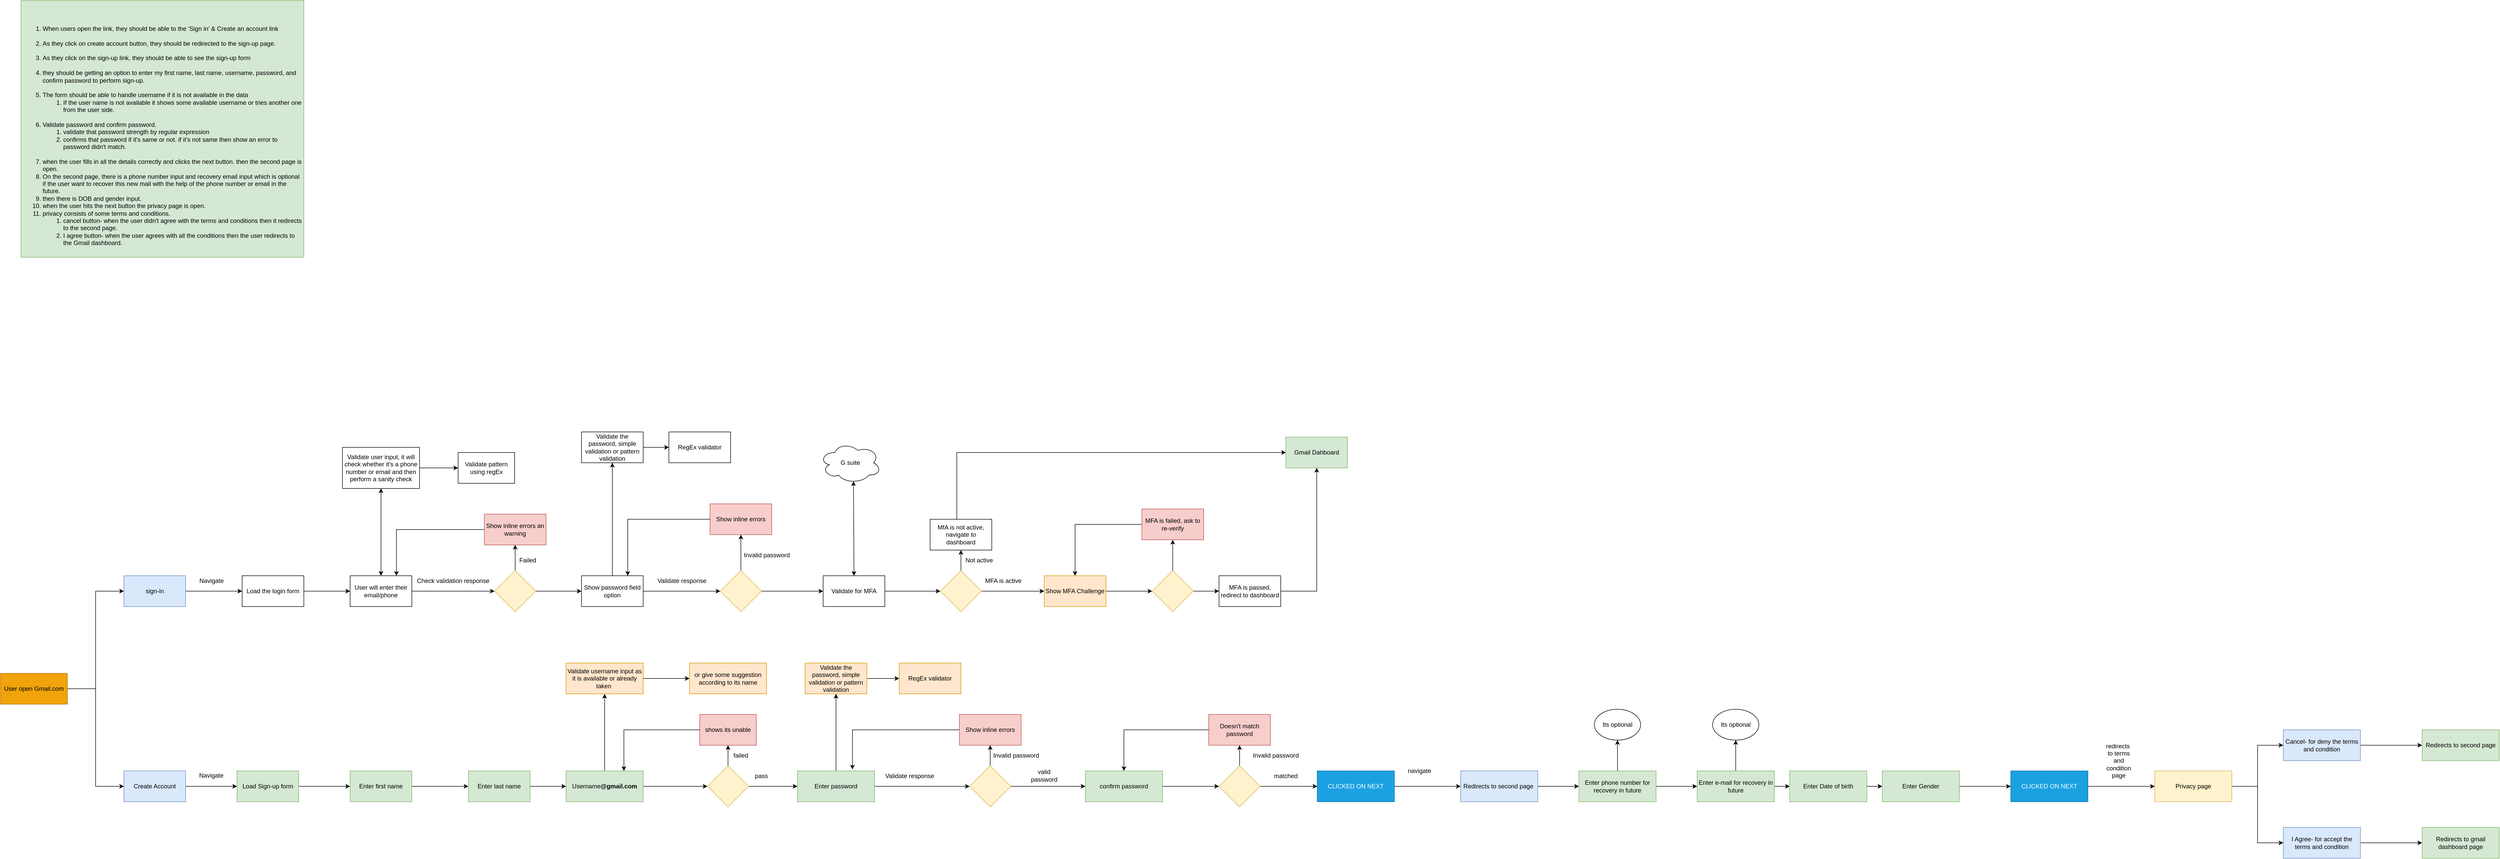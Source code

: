 <mxfile version="14.9.3" type="device"><diagram id="uroKlzDdF-pOyVkzrusc" name="Page-1"><mxGraphModel dx="1422" dy="1931" grid="1" gridSize="10" guides="1" tooltips="1" connect="1" arrows="1" fold="1" page="1" pageScale="1" pageWidth="827" pageHeight="1169" math="0" shadow="0"><root><mxCell id="0"/><mxCell id="1" parent="0"/><mxCell id="vGrAJzmbUPPhZ-lf5Jrq-1" value="&lt;ol class=&quot;ol1&quot;&gt;&lt;br&gt;&lt;br&gt;&lt;li class=&quot;li3&quot;&gt;When users open the link, they should be able to the ‘Sign in’ &amp;amp; Create an account link&lt;/li&gt;&lt;br&gt;&lt;li class=&quot;li3&quot;&gt;As they click on create account button, they should be redirected to the sign-up page.&lt;/li&gt;&lt;br&gt;&lt;li class=&quot;li3&quot;&gt;As they click on the sign-up link, they should be able to see the sign-up form&lt;/li&gt;&lt;br&gt;&lt;li class=&quot;li3&quot;&gt;they should be getting an option to enter my first name, last name, username, password, and confirm password to perform sign-up.&lt;/li&gt;&lt;br&gt;&lt;li class=&quot;li3&quot;&gt;The form should be able to handle username if it is not available in the data&lt;/li&gt;&lt;ol class=&quot;ol1&quot;&gt;&lt;li class=&quot;li3&quot;&gt;If the user name is not available it shows some available username or tries another one from the user side.&amp;nbsp;&amp;nbsp;&lt;/li&gt;&lt;/ol&gt;&lt;br&gt;&lt;li class=&quot;li3&quot;&gt;Validate password and confirm password.&lt;/li&gt;&lt;ol class=&quot;ol1&quot;&gt;&lt;li class=&quot;li3&quot;&gt;validate that password strength by regular expression&lt;/li&gt;&lt;li class=&quot;li3&quot;&gt;confirms that password if it's same or not. if it's not same then show an error to password didn't match.&amp;nbsp; &amp;nbsp; &amp;nbsp;&lt;/li&gt;&lt;/ol&gt;&lt;br&gt;&lt;li class=&quot;li3&quot;&gt;when the user fills in all the details correctly and clicks the next button. then the second page is open.&lt;/li&gt;&lt;li class=&quot;li3&quot;&gt;On the second page, there is a phone number input and recovery email input which is optional if the user want to recover this new mail with the help of the phone number or email in the future.&lt;/li&gt;&lt;li class=&quot;li3&quot;&gt;then there is DOB and gender input.&lt;/li&gt;&lt;li class=&quot;li3&quot;&gt;when the user hits the next button the privacy page is open.&lt;/li&gt;&lt;li class=&quot;li3&quot;&gt;privacy consists of some terms and conditions.&lt;/li&gt;&lt;ol class=&quot;ol1&quot;&gt;&lt;li class=&quot;li3&quot;&gt;cancel button- when the user didn't agree with the terms and conditions then it redirects to the second page.&lt;/li&gt;&lt;li class=&quot;li3&quot;&gt;I agree button- when the user agrees with all the conditions then the user redirects to the Gmail dashboard.&amp;nbsp;&lt;/li&gt;&lt;/ol&gt;&lt;/ol&gt;" style="text;whiteSpace=wrap;html=1;fillColor=#d5e8d4;strokeColor=#82b366;" parent="1" vertex="1"><mxGeometry x="240" y="-350" width="550" height="500" as="geometry"/></mxCell><mxCell id="vGrAJzmbUPPhZ-lf5Jrq-2" style="edgeStyle=orthogonalEdgeStyle;rounded=0;orthogonalLoop=1;jettySize=auto;html=1;entryX=0;entryY=0.5;entryDx=0;entryDy=0;" parent="1" source="vGrAJzmbUPPhZ-lf5Jrq-4" target="vGrAJzmbUPPhZ-lf5Jrq-6" edge="1"><mxGeometry relative="1" as="geometry"/></mxCell><mxCell id="vGrAJzmbUPPhZ-lf5Jrq-3" style="edgeStyle=orthogonalEdgeStyle;rounded=0;orthogonalLoop=1;jettySize=auto;html=1;entryX=0;entryY=0.5;entryDx=0;entryDy=0;" parent="1" source="vGrAJzmbUPPhZ-lf5Jrq-4" target="vGrAJzmbUPPhZ-lf5Jrq-7" edge="1"><mxGeometry relative="1" as="geometry"/></mxCell><mxCell id="vGrAJzmbUPPhZ-lf5Jrq-4" value="User open Gmail.com" style="rounded=0;whiteSpace=wrap;html=1;fillColor=#f0a30a;strokeColor=#BD7000;fontColor=#000000;" parent="1" vertex="1"><mxGeometry x="200" y="960" width="130" height="60" as="geometry"/></mxCell><mxCell id="vGrAJzmbUPPhZ-lf5Jrq-5" style="edgeStyle=orthogonalEdgeStyle;rounded=0;orthogonalLoop=1;jettySize=auto;html=1;entryX=0;entryY=0.5;entryDx=0;entryDy=0;" parent="1" source="vGrAJzmbUPPhZ-lf5Jrq-6" target="vGrAJzmbUPPhZ-lf5Jrq-9" edge="1"><mxGeometry relative="1" as="geometry"/></mxCell><mxCell id="vGrAJzmbUPPhZ-lf5Jrq-6" value="sign-in" style="rounded=0;whiteSpace=wrap;html=1;fillColor=#dae8fc;strokeColor=#6c8ebf;" parent="1" vertex="1"><mxGeometry x="440" y="770" width="120" height="60" as="geometry"/></mxCell><mxCell id="vGrAJzmbUPPhZ-lf5Jrq-59" style="edgeStyle=orthogonalEdgeStyle;rounded=0;orthogonalLoop=1;jettySize=auto;html=1;" parent="1" source="vGrAJzmbUPPhZ-lf5Jrq-7" target="vGrAJzmbUPPhZ-lf5Jrq-58" edge="1"><mxGeometry relative="1" as="geometry"/></mxCell><mxCell id="vGrAJzmbUPPhZ-lf5Jrq-7" value="Create Account" style="rounded=0;whiteSpace=wrap;html=1;fillColor=#dae8fc;strokeColor=#6c8ebf;" parent="1" vertex="1"><mxGeometry x="440" y="1150" width="120" height="60" as="geometry"/></mxCell><mxCell id="vGrAJzmbUPPhZ-lf5Jrq-8" style="edgeStyle=orthogonalEdgeStyle;rounded=0;orthogonalLoop=1;jettySize=auto;html=1;entryX=0;entryY=0.5;entryDx=0;entryDy=0;" parent="1" source="vGrAJzmbUPPhZ-lf5Jrq-9" target="vGrAJzmbUPPhZ-lf5Jrq-12" edge="1"><mxGeometry relative="1" as="geometry"/></mxCell><mxCell id="vGrAJzmbUPPhZ-lf5Jrq-9" value="Load the login form" style="rounded=0;whiteSpace=wrap;html=1;" parent="1" vertex="1"><mxGeometry x="670" y="770" width="120" height="60" as="geometry"/></mxCell><mxCell id="vGrAJzmbUPPhZ-lf5Jrq-10" value="Navigate" style="text;html=1;align=center;verticalAlign=middle;resizable=0;points=[];autosize=1;" parent="1" vertex="1"><mxGeometry x="580" y="770" width="60" height="20" as="geometry"/></mxCell><mxCell id="vGrAJzmbUPPhZ-lf5Jrq-11" style="edgeStyle=orthogonalEdgeStyle;rounded=0;orthogonalLoop=1;jettySize=auto;html=1;entryX=0;entryY=0.5;entryDx=0;entryDy=0;" parent="1" source="vGrAJzmbUPPhZ-lf5Jrq-12" target="vGrAJzmbUPPhZ-lf5Jrq-19" edge="1"><mxGeometry relative="1" as="geometry"/></mxCell><mxCell id="vGrAJzmbUPPhZ-lf5Jrq-12" value="User will enter their email/phone" style="rounded=0;whiteSpace=wrap;html=1;" parent="1" vertex="1"><mxGeometry x="880" y="770" width="120" height="60" as="geometry"/></mxCell><mxCell id="vGrAJzmbUPPhZ-lf5Jrq-13" style="edgeStyle=orthogonalEdgeStyle;rounded=0;orthogonalLoop=1;jettySize=auto;html=1;entryX=0;entryY=0.5;entryDx=0;entryDy=0;" parent="1" source="vGrAJzmbUPPhZ-lf5Jrq-14" target="vGrAJzmbUPPhZ-lf5Jrq-16" edge="1"><mxGeometry relative="1" as="geometry"/></mxCell><mxCell id="vGrAJzmbUPPhZ-lf5Jrq-14" value="Validate user input, it will check whether it's a phone number or email and then perform a sanity check" style="rounded=0;whiteSpace=wrap;html=1;" parent="1" vertex="1"><mxGeometry x="865" y="520" width="150" height="80" as="geometry"/></mxCell><mxCell id="vGrAJzmbUPPhZ-lf5Jrq-15" value="" style="endArrow=classic;startArrow=classic;html=1;exitX=0.5;exitY=0;exitDx=0;exitDy=0;entryX=0.5;entryY=1;entryDx=0;entryDy=0;" parent="1" source="vGrAJzmbUPPhZ-lf5Jrq-12" target="vGrAJzmbUPPhZ-lf5Jrq-14" edge="1"><mxGeometry width="50" height="50" relative="1" as="geometry"><mxPoint x="810" y="760" as="sourcePoint"/><mxPoint x="860" y="710" as="targetPoint"/></mxGeometry></mxCell><mxCell id="vGrAJzmbUPPhZ-lf5Jrq-16" value="Validate pattern using regEx" style="rounded=0;whiteSpace=wrap;html=1;" parent="1" vertex="1"><mxGeometry x="1090" y="530" width="110" height="60" as="geometry"/></mxCell><mxCell id="vGrAJzmbUPPhZ-lf5Jrq-17" style="edgeStyle=orthogonalEdgeStyle;rounded=0;orthogonalLoop=1;jettySize=auto;html=1;entryX=0.5;entryY=1;entryDx=0;entryDy=0;" parent="1" source="vGrAJzmbUPPhZ-lf5Jrq-19" target="vGrAJzmbUPPhZ-lf5Jrq-22" edge="1"><mxGeometry relative="1" as="geometry"/></mxCell><mxCell id="vGrAJzmbUPPhZ-lf5Jrq-18" style="edgeStyle=orthogonalEdgeStyle;rounded=0;orthogonalLoop=1;jettySize=auto;html=1;entryX=0;entryY=0.5;entryDx=0;entryDy=0;" parent="1" source="vGrAJzmbUPPhZ-lf5Jrq-19" target="vGrAJzmbUPPhZ-lf5Jrq-25" edge="1"><mxGeometry relative="1" as="geometry"/></mxCell><mxCell id="vGrAJzmbUPPhZ-lf5Jrq-19" value="" style="rhombus;whiteSpace=wrap;html=1;fillColor=#fff2cc;strokeColor=#d6b656;" parent="1" vertex="1"><mxGeometry x="1161" y="760" width="80" height="80" as="geometry"/></mxCell><mxCell id="vGrAJzmbUPPhZ-lf5Jrq-20" value="Check validation response" style="text;html=1;align=center;verticalAlign=middle;resizable=0;points=[];autosize=1;" parent="1" vertex="1"><mxGeometry x="1000" y="770" width="160" height="20" as="geometry"/></mxCell><mxCell id="vGrAJzmbUPPhZ-lf5Jrq-21" style="edgeStyle=orthogonalEdgeStyle;rounded=0;orthogonalLoop=1;jettySize=auto;html=1;entryX=0.75;entryY=0;entryDx=0;entryDy=0;" parent="1" source="vGrAJzmbUPPhZ-lf5Jrq-22" target="vGrAJzmbUPPhZ-lf5Jrq-12" edge="1"><mxGeometry relative="1" as="geometry"/></mxCell><mxCell id="vGrAJzmbUPPhZ-lf5Jrq-22" value="Show inline errors an warning" style="rounded=0;whiteSpace=wrap;html=1;fillColor=#f8cecc;strokeColor=#b85450;" parent="1" vertex="1"><mxGeometry x="1141" y="650" width="120" height="60" as="geometry"/></mxCell><mxCell id="vGrAJzmbUPPhZ-lf5Jrq-23" style="edgeStyle=orthogonalEdgeStyle;rounded=0;orthogonalLoop=1;jettySize=auto;html=1;entryX=0.5;entryY=1;entryDx=0;entryDy=0;" parent="1" source="vGrAJzmbUPPhZ-lf5Jrq-25" target="vGrAJzmbUPPhZ-lf5Jrq-28" edge="1"><mxGeometry relative="1" as="geometry"/></mxCell><mxCell id="vGrAJzmbUPPhZ-lf5Jrq-24" style="edgeStyle=orthogonalEdgeStyle;rounded=0;orthogonalLoop=1;jettySize=auto;html=1;entryX=0;entryY=0.5;entryDx=0;entryDy=0;" parent="1" source="vGrAJzmbUPPhZ-lf5Jrq-25" target="vGrAJzmbUPPhZ-lf5Jrq-32" edge="1"><mxGeometry relative="1" as="geometry"/></mxCell><mxCell id="vGrAJzmbUPPhZ-lf5Jrq-25" value="Show password field option" style="rounded=0;whiteSpace=wrap;html=1;" parent="1" vertex="1"><mxGeometry x="1330" y="770" width="120" height="60" as="geometry"/></mxCell><mxCell id="vGrAJzmbUPPhZ-lf5Jrq-26" value="Failed" style="text;html=1;align=center;verticalAlign=middle;resizable=0;points=[];autosize=1;" parent="1" vertex="1"><mxGeometry x="1200" y="730" width="50" height="20" as="geometry"/></mxCell><mxCell id="vGrAJzmbUPPhZ-lf5Jrq-27" style="edgeStyle=orthogonalEdgeStyle;rounded=0;orthogonalLoop=1;jettySize=auto;html=1;entryX=0;entryY=0.5;entryDx=0;entryDy=0;" parent="1" source="vGrAJzmbUPPhZ-lf5Jrq-28" target="vGrAJzmbUPPhZ-lf5Jrq-29" edge="1"><mxGeometry relative="1" as="geometry"/></mxCell><mxCell id="vGrAJzmbUPPhZ-lf5Jrq-28" value="Validate the password, simple validation or pattern validation" style="rounded=0;whiteSpace=wrap;html=1;" parent="1" vertex="1"><mxGeometry x="1330" y="490" width="120" height="60" as="geometry"/></mxCell><mxCell id="vGrAJzmbUPPhZ-lf5Jrq-29" value="RegEx validator" style="rounded=0;whiteSpace=wrap;html=1;" parent="1" vertex="1"><mxGeometry x="1500" y="490" width="120" height="60" as="geometry"/></mxCell><mxCell id="vGrAJzmbUPPhZ-lf5Jrq-30" style="edgeStyle=orthogonalEdgeStyle;rounded=0;orthogonalLoop=1;jettySize=auto;html=1;" parent="1" source="vGrAJzmbUPPhZ-lf5Jrq-32" target="vGrAJzmbUPPhZ-lf5Jrq-35" edge="1"><mxGeometry relative="1" as="geometry"/></mxCell><mxCell id="vGrAJzmbUPPhZ-lf5Jrq-31" style="edgeStyle=orthogonalEdgeStyle;rounded=0;orthogonalLoop=1;jettySize=auto;html=1;entryX=0;entryY=0.5;entryDx=0;entryDy=0;" parent="1" source="vGrAJzmbUPPhZ-lf5Jrq-32" target="vGrAJzmbUPPhZ-lf5Jrq-38" edge="1"><mxGeometry relative="1" as="geometry"/></mxCell><mxCell id="vGrAJzmbUPPhZ-lf5Jrq-32" value="" style="rhombus;whiteSpace=wrap;html=1;fillColor=#fff2cc;strokeColor=#d6b656;" parent="1" vertex="1"><mxGeometry x="1600" y="760" width="80" height="80" as="geometry"/></mxCell><mxCell id="vGrAJzmbUPPhZ-lf5Jrq-33" value="Validate response" style="text;html=1;align=center;verticalAlign=middle;resizable=0;points=[];autosize=1;" parent="1" vertex="1"><mxGeometry x="1470" y="770" width="110" height="20" as="geometry"/></mxCell><mxCell id="vGrAJzmbUPPhZ-lf5Jrq-34" style="edgeStyle=orthogonalEdgeStyle;rounded=0;orthogonalLoop=1;jettySize=auto;html=1;entryX=0.75;entryY=0;entryDx=0;entryDy=0;" parent="1" source="vGrAJzmbUPPhZ-lf5Jrq-35" target="vGrAJzmbUPPhZ-lf5Jrq-25" edge="1"><mxGeometry relative="1" as="geometry"/></mxCell><mxCell id="vGrAJzmbUPPhZ-lf5Jrq-35" value="Show inline errors" style="rounded=0;whiteSpace=wrap;html=1;fillColor=#f8cecc;strokeColor=#b85450;" parent="1" vertex="1"><mxGeometry x="1580" y="630" width="120" height="60" as="geometry"/></mxCell><mxCell id="vGrAJzmbUPPhZ-lf5Jrq-36" value="Invalid password" style="text;html=1;align=center;verticalAlign=middle;resizable=0;points=[];autosize=1;" parent="1" vertex="1"><mxGeometry x="1640" y="720" width="100" height="20" as="geometry"/></mxCell><mxCell id="vGrAJzmbUPPhZ-lf5Jrq-37" style="edgeStyle=orthogonalEdgeStyle;rounded=0;orthogonalLoop=1;jettySize=auto;html=1;entryX=0;entryY=0.5;entryDx=0;entryDy=0;" parent="1" source="vGrAJzmbUPPhZ-lf5Jrq-38" target="vGrAJzmbUPPhZ-lf5Jrq-43" edge="1"><mxGeometry relative="1" as="geometry"/></mxCell><mxCell id="vGrAJzmbUPPhZ-lf5Jrq-38" value="Validate for MFA" style="rounded=0;whiteSpace=wrap;html=1;" parent="1" vertex="1"><mxGeometry x="1800" y="770" width="120" height="60" as="geometry"/></mxCell><mxCell id="vGrAJzmbUPPhZ-lf5Jrq-39" value="G suite" style="ellipse;shape=cloud;whiteSpace=wrap;html=1;" parent="1" vertex="1"><mxGeometry x="1793" y="510" width="120" height="80" as="geometry"/></mxCell><mxCell id="vGrAJzmbUPPhZ-lf5Jrq-40" value="" style="endArrow=classic;startArrow=classic;html=1;entryX=0.55;entryY=0.95;entryDx=0;entryDy=0;entryPerimeter=0;exitX=0.5;exitY=0;exitDx=0;exitDy=0;" parent="1" source="vGrAJzmbUPPhZ-lf5Jrq-38" target="vGrAJzmbUPPhZ-lf5Jrq-39" edge="1"><mxGeometry width="50" height="50" relative="1" as="geometry"><mxPoint x="1780" y="720" as="sourcePoint"/><mxPoint x="1830" y="670" as="targetPoint"/></mxGeometry></mxCell><mxCell id="vGrAJzmbUPPhZ-lf5Jrq-41" style="edgeStyle=orthogonalEdgeStyle;rounded=0;orthogonalLoop=1;jettySize=auto;html=1;entryX=0.5;entryY=1;entryDx=0;entryDy=0;" parent="1" source="vGrAJzmbUPPhZ-lf5Jrq-43" target="vGrAJzmbUPPhZ-lf5Jrq-45" edge="1"><mxGeometry relative="1" as="geometry"/></mxCell><mxCell id="vGrAJzmbUPPhZ-lf5Jrq-42" style="edgeStyle=orthogonalEdgeStyle;rounded=0;orthogonalLoop=1;jettySize=auto;html=1;entryX=0;entryY=0.5;entryDx=0;entryDy=0;" parent="1" source="vGrAJzmbUPPhZ-lf5Jrq-43" target="vGrAJzmbUPPhZ-lf5Jrq-49" edge="1"><mxGeometry relative="1" as="geometry"/></mxCell><mxCell id="vGrAJzmbUPPhZ-lf5Jrq-43" value="" style="rhombus;whiteSpace=wrap;html=1;fillColor=#fff2cc;strokeColor=#d6b656;" parent="1" vertex="1"><mxGeometry x="2028" y="760" width="80" height="80" as="geometry"/></mxCell><mxCell id="vGrAJzmbUPPhZ-lf5Jrq-44" style="edgeStyle=orthogonalEdgeStyle;rounded=0;orthogonalLoop=1;jettySize=auto;html=1;entryX=0;entryY=0.5;entryDx=0;entryDy=0;" parent="1" source="vGrAJzmbUPPhZ-lf5Jrq-45" target="vGrAJzmbUPPhZ-lf5Jrq-47" edge="1"><mxGeometry relative="1" as="geometry"><Array as="points"><mxPoint x="2060" y="530"/></Array></mxGeometry></mxCell><mxCell id="vGrAJzmbUPPhZ-lf5Jrq-45" value="MfA is not active, navigate to dashboard" style="rounded=0;whiteSpace=wrap;html=1;" parent="1" vertex="1"><mxGeometry x="2008" y="660" width="120" height="60" as="geometry"/></mxCell><mxCell id="vGrAJzmbUPPhZ-lf5Jrq-46" value="Not active" style="text;html=1;align=center;verticalAlign=middle;resizable=0;points=[];autosize=1;" parent="1" vertex="1"><mxGeometry x="2068" y="730" width="70" height="20" as="geometry"/></mxCell><mxCell id="vGrAJzmbUPPhZ-lf5Jrq-47" value="Gmail Dahboard" style="rounded=0;whiteSpace=wrap;html=1;fillColor=#d5e8d4;strokeColor=#82b366;" parent="1" vertex="1"><mxGeometry x="2700" y="500" width="120" height="60" as="geometry"/></mxCell><mxCell id="vGrAJzmbUPPhZ-lf5Jrq-48" style="edgeStyle=orthogonalEdgeStyle;rounded=0;orthogonalLoop=1;jettySize=auto;html=1;entryX=0;entryY=0.5;entryDx=0;entryDy=0;" parent="1" source="vGrAJzmbUPPhZ-lf5Jrq-49" target="vGrAJzmbUPPhZ-lf5Jrq-53" edge="1"><mxGeometry relative="1" as="geometry"/></mxCell><mxCell id="vGrAJzmbUPPhZ-lf5Jrq-49" value="Show MFA Challenge" style="rounded=0;whiteSpace=wrap;html=1;fillColor=#ffe6cc;strokeColor=#d79b00;" parent="1" vertex="1"><mxGeometry x="2230" y="770" width="120" height="60" as="geometry"/></mxCell><mxCell id="vGrAJzmbUPPhZ-lf5Jrq-50" value="MFA is active" style="text;html=1;align=center;verticalAlign=middle;resizable=0;points=[];autosize=1;" parent="1" vertex="1"><mxGeometry x="2105" y="770" width="90" height="20" as="geometry"/></mxCell><mxCell id="vGrAJzmbUPPhZ-lf5Jrq-51" style="edgeStyle=orthogonalEdgeStyle;rounded=0;orthogonalLoop=1;jettySize=auto;html=1;entryX=0;entryY=0.5;entryDx=0;entryDy=0;" parent="1" source="vGrAJzmbUPPhZ-lf5Jrq-53" target="vGrAJzmbUPPhZ-lf5Jrq-57" edge="1"><mxGeometry relative="1" as="geometry"/></mxCell><mxCell id="vGrAJzmbUPPhZ-lf5Jrq-52" style="edgeStyle=orthogonalEdgeStyle;rounded=0;orthogonalLoop=1;jettySize=auto;html=1;entryX=0.5;entryY=1;entryDx=0;entryDy=0;" parent="1" source="vGrAJzmbUPPhZ-lf5Jrq-53" target="vGrAJzmbUPPhZ-lf5Jrq-55" edge="1"><mxGeometry relative="1" as="geometry"/></mxCell><mxCell id="vGrAJzmbUPPhZ-lf5Jrq-53" value="" style="rhombus;whiteSpace=wrap;html=1;fillColor=#fff2cc;strokeColor=#d6b656;" parent="1" vertex="1"><mxGeometry x="2440" y="760" width="80" height="80" as="geometry"/></mxCell><mxCell id="vGrAJzmbUPPhZ-lf5Jrq-54" style="edgeStyle=orthogonalEdgeStyle;rounded=0;orthogonalLoop=1;jettySize=auto;html=1;" parent="1" source="vGrAJzmbUPPhZ-lf5Jrq-55" target="vGrAJzmbUPPhZ-lf5Jrq-49" edge="1"><mxGeometry relative="1" as="geometry"/></mxCell><mxCell id="vGrAJzmbUPPhZ-lf5Jrq-55" value="MFA is failed, ask to re-verify" style="rounded=0;whiteSpace=wrap;html=1;fillColor=#f8cecc;strokeColor=#b85450;" parent="1" vertex="1"><mxGeometry x="2420" y="640" width="120" height="60" as="geometry"/></mxCell><mxCell id="vGrAJzmbUPPhZ-lf5Jrq-56" style="edgeStyle=orthogonalEdgeStyle;rounded=0;orthogonalLoop=1;jettySize=auto;html=1;entryX=0.5;entryY=1;entryDx=0;entryDy=0;" parent="1" source="vGrAJzmbUPPhZ-lf5Jrq-57" target="vGrAJzmbUPPhZ-lf5Jrq-47" edge="1"><mxGeometry relative="1" as="geometry"/></mxCell><mxCell id="vGrAJzmbUPPhZ-lf5Jrq-57" value="MFA is passed, redirect to dashboard" style="rounded=0;whiteSpace=wrap;html=1;" parent="1" vertex="1"><mxGeometry x="2570" y="770" width="120" height="60" as="geometry"/></mxCell><mxCell id="Q8BUrjLYehPyfdnl-IyK-4" style="edgeStyle=orthogonalEdgeStyle;rounded=0;orthogonalLoop=1;jettySize=auto;html=1;" edge="1" parent="1" source="vGrAJzmbUPPhZ-lf5Jrq-58" target="Q8BUrjLYehPyfdnl-IyK-3"><mxGeometry relative="1" as="geometry"/></mxCell><mxCell id="vGrAJzmbUPPhZ-lf5Jrq-58" value="Load Sign-up form" style="rounded=0;whiteSpace=wrap;html=1;fillColor=#d5e8d4;strokeColor=#82b366;" parent="1" vertex="1"><mxGeometry x="660" y="1150" width="120" height="60" as="geometry"/></mxCell><mxCell id="Q8BUrjLYehPyfdnl-IyK-2" value="Navigate" style="text;html=1;strokeColor=none;fillColor=none;align=center;verticalAlign=middle;whiteSpace=wrap;rounded=0;" vertex="1" parent="1"><mxGeometry x="590" y="1149" width="40" height="20" as="geometry"/></mxCell><mxCell id="Q8BUrjLYehPyfdnl-IyK-9" style="edgeStyle=orthogonalEdgeStyle;rounded=0;orthogonalLoop=1;jettySize=auto;html=1;" edge="1" parent="1" source="Q8BUrjLYehPyfdnl-IyK-3" target="Q8BUrjLYehPyfdnl-IyK-5"><mxGeometry relative="1" as="geometry"/></mxCell><mxCell id="Q8BUrjLYehPyfdnl-IyK-3" value="Enter first name" style="rounded=0;whiteSpace=wrap;html=1;fillColor=#d5e8d4;strokeColor=#82b366;" vertex="1" parent="1"><mxGeometry x="880" y="1150" width="120" height="60" as="geometry"/></mxCell><mxCell id="Q8BUrjLYehPyfdnl-IyK-24" style="edgeStyle=orthogonalEdgeStyle;rounded=0;orthogonalLoop=1;jettySize=auto;html=1;" edge="1" parent="1" source="Q8BUrjLYehPyfdnl-IyK-5" target="Q8BUrjLYehPyfdnl-IyK-10"><mxGeometry relative="1" as="geometry"/></mxCell><mxCell id="Q8BUrjLYehPyfdnl-IyK-5" value="Enter last name" style="rounded=0;whiteSpace=wrap;html=1;fillColor=#d5e8d4;strokeColor=#82b366;" vertex="1" parent="1"><mxGeometry x="1110" y="1150" width="120" height="60" as="geometry"/></mxCell><mxCell id="Q8BUrjLYehPyfdnl-IyK-12" style="edgeStyle=orthogonalEdgeStyle;rounded=0;orthogonalLoop=1;jettySize=auto;html=1;entryX=0.5;entryY=1;entryDx=0;entryDy=0;" edge="1" parent="1" source="Q8BUrjLYehPyfdnl-IyK-10" target="Q8BUrjLYehPyfdnl-IyK-11"><mxGeometry relative="1" as="geometry"/></mxCell><mxCell id="Q8BUrjLYehPyfdnl-IyK-16" style="edgeStyle=orthogonalEdgeStyle;rounded=0;orthogonalLoop=1;jettySize=auto;html=1;entryX=0;entryY=0.5;entryDx=0;entryDy=0;" edge="1" parent="1" source="Q8BUrjLYehPyfdnl-IyK-10" target="Q8BUrjLYehPyfdnl-IyK-15"><mxGeometry relative="1" as="geometry"/></mxCell><mxCell id="Q8BUrjLYehPyfdnl-IyK-10" value="Username&lt;b&gt;@gmail.com&lt;/b&gt;" style="rounded=0;whiteSpace=wrap;html=1;fillColor=#d5e8d4;strokeColor=#82b366;" vertex="1" parent="1"><mxGeometry x="1300" y="1150" width="150" height="60" as="geometry"/></mxCell><mxCell id="Q8BUrjLYehPyfdnl-IyK-14" style="edgeStyle=orthogonalEdgeStyle;rounded=0;orthogonalLoop=1;jettySize=auto;html=1;entryX=0;entryY=0.5;entryDx=0;entryDy=0;" edge="1" parent="1" source="Q8BUrjLYehPyfdnl-IyK-11" target="Q8BUrjLYehPyfdnl-IyK-13"><mxGeometry relative="1" as="geometry"/></mxCell><mxCell id="Q8BUrjLYehPyfdnl-IyK-11" value="Validate username input as it is available or already taken&amp;nbsp;" style="rounded=0;whiteSpace=wrap;html=1;fillColor=#ffe6cc;strokeColor=#d79b00;" vertex="1" parent="1"><mxGeometry x="1300" y="940" width="150" height="60" as="geometry"/></mxCell><mxCell id="Q8BUrjLYehPyfdnl-IyK-13" value="or give some suggestion according to its name" style="rounded=0;whiteSpace=wrap;html=1;fillColor=#ffe6cc;strokeColor=#d79b00;" vertex="1" parent="1"><mxGeometry x="1540" y="940" width="150" height="60" as="geometry"/></mxCell><mxCell id="Q8BUrjLYehPyfdnl-IyK-18" value="" style="edgeStyle=orthogonalEdgeStyle;rounded=0;orthogonalLoop=1;jettySize=auto;html=1;" edge="1" parent="1" source="Q8BUrjLYehPyfdnl-IyK-15" target="Q8BUrjLYehPyfdnl-IyK-17"><mxGeometry relative="1" as="geometry"/></mxCell><mxCell id="Q8BUrjLYehPyfdnl-IyK-25" style="edgeStyle=orthogonalEdgeStyle;rounded=0;orthogonalLoop=1;jettySize=auto;html=1;" edge="1" parent="1"><mxGeometry relative="1" as="geometry"><mxPoint x="1690" y="1180" as="targetPoint"/><mxPoint x="1690" y="1180" as="sourcePoint"/></mxGeometry></mxCell><mxCell id="Q8BUrjLYehPyfdnl-IyK-26" style="edgeStyle=orthogonalEdgeStyle;rounded=0;orthogonalLoop=1;jettySize=auto;html=1;" edge="1" parent="1" source="Q8BUrjLYehPyfdnl-IyK-15" target="Q8BUrjLYehPyfdnl-IyK-21"><mxGeometry relative="1" as="geometry"/></mxCell><mxCell id="Q8BUrjLYehPyfdnl-IyK-15" value="" style="rhombus;whiteSpace=wrap;html=1;fillColor=#fff2cc;strokeColor=#d6b656;" vertex="1" parent="1"><mxGeometry x="1575" y="1140" width="80" height="80" as="geometry"/></mxCell><mxCell id="Q8BUrjLYehPyfdnl-IyK-19" style="edgeStyle=orthogonalEdgeStyle;rounded=0;orthogonalLoop=1;jettySize=auto;html=1;entryX=0.75;entryY=0;entryDx=0;entryDy=0;" edge="1" parent="1" source="Q8BUrjLYehPyfdnl-IyK-17" target="Q8BUrjLYehPyfdnl-IyK-10"><mxGeometry relative="1" as="geometry"/></mxCell><mxCell id="Q8BUrjLYehPyfdnl-IyK-17" value="shows its unable" style="rounded=0;whiteSpace=wrap;html=1;fillColor=#f8cecc;strokeColor=#b85450;" vertex="1" parent="1"><mxGeometry x="1560" y="1040" width="110" height="60" as="geometry"/></mxCell><mxCell id="Q8BUrjLYehPyfdnl-IyK-20" value="failed" style="text;html=1;strokeColor=none;fillColor=none;align=center;verticalAlign=middle;whiteSpace=wrap;rounded=0;" vertex="1" parent="1"><mxGeometry x="1620" y="1110" width="40" height="20" as="geometry"/></mxCell><mxCell id="Q8BUrjLYehPyfdnl-IyK-31" style="edgeStyle=orthogonalEdgeStyle;rounded=0;orthogonalLoop=1;jettySize=auto;html=1;entryX=0.5;entryY=1;entryDx=0;entryDy=0;" edge="1" parent="1" source="Q8BUrjLYehPyfdnl-IyK-21" target="Q8BUrjLYehPyfdnl-IyK-29"><mxGeometry relative="1" as="geometry"/></mxCell><mxCell id="Q8BUrjLYehPyfdnl-IyK-62" style="edgeStyle=orthogonalEdgeStyle;rounded=0;orthogonalLoop=1;jettySize=auto;html=1;entryX=0;entryY=0.5;entryDx=0;entryDy=0;" edge="1" parent="1" source="Q8BUrjLYehPyfdnl-IyK-21" target="Q8BUrjLYehPyfdnl-IyK-57"><mxGeometry relative="1" as="geometry"/></mxCell><mxCell id="Q8BUrjLYehPyfdnl-IyK-21" value="Enter password" style="rounded=0;whiteSpace=wrap;html=1;fillColor=#d5e8d4;strokeColor=#82b366;" vertex="1" parent="1"><mxGeometry x="1750" y="1150" width="150" height="60" as="geometry"/></mxCell><mxCell id="Q8BUrjLYehPyfdnl-IyK-27" value="pass" style="text;html=1;strokeColor=none;fillColor=none;align=center;verticalAlign=middle;whiteSpace=wrap;rounded=0;" vertex="1" parent="1"><mxGeometry x="1660" y="1150" width="40" height="20" as="geometry"/></mxCell><mxCell id="Q8BUrjLYehPyfdnl-IyK-32" style="edgeStyle=orthogonalEdgeStyle;rounded=0;orthogonalLoop=1;jettySize=auto;html=1;entryX=0;entryY=0.5;entryDx=0;entryDy=0;" edge="1" parent="1" source="Q8BUrjLYehPyfdnl-IyK-29" target="Q8BUrjLYehPyfdnl-IyK-30"><mxGeometry relative="1" as="geometry"/></mxCell><mxCell id="Q8BUrjLYehPyfdnl-IyK-29" value="Validate the password, simple validation or pattern validation" style="rounded=0;whiteSpace=wrap;html=1;fillColor=#ffe6cc;strokeColor=#d79b00;" vertex="1" parent="1"><mxGeometry x="1765" y="940" width="120" height="60" as="geometry"/></mxCell><mxCell id="Q8BUrjLYehPyfdnl-IyK-30" value="RegEx validator" style="rounded=0;whiteSpace=wrap;html=1;fillColor=#ffe6cc;strokeColor=#d79b00;" vertex="1" parent="1"><mxGeometry x="1948" y="940" width="120" height="60" as="geometry"/></mxCell><mxCell id="Q8BUrjLYehPyfdnl-IyK-51" value="" style="edgeStyle=orthogonalEdgeStyle;rounded=0;orthogonalLoop=1;jettySize=auto;html=1;" edge="1" parent="1" source="Q8BUrjLYehPyfdnl-IyK-37" target="Q8BUrjLYehPyfdnl-IyK-40"><mxGeometry relative="1" as="geometry"/></mxCell><mxCell id="Q8BUrjLYehPyfdnl-IyK-54" style="edgeStyle=orthogonalEdgeStyle;rounded=0;orthogonalLoop=1;jettySize=auto;html=1;" edge="1" parent="1" source="Q8BUrjLYehPyfdnl-IyK-37" target="Q8BUrjLYehPyfdnl-IyK-53"><mxGeometry relative="1" as="geometry"/></mxCell><mxCell id="Q8BUrjLYehPyfdnl-IyK-37" value="" style="rhombus;whiteSpace=wrap;html=1;fillColor=#fff2cc;strokeColor=#d6b656;" vertex="1" parent="1"><mxGeometry x="2570" y="1140" width="80" height="80" as="geometry"/></mxCell><mxCell id="Q8BUrjLYehPyfdnl-IyK-38" value="Validate response" style="text;html=1;align=center;verticalAlign=middle;resizable=0;points=[];autosize=1;" vertex="1" parent="1"><mxGeometry x="1913" y="1150" width="110" height="20" as="geometry"/></mxCell><mxCell id="Q8BUrjLYehPyfdnl-IyK-52" style="edgeStyle=orthogonalEdgeStyle;rounded=0;orthogonalLoop=1;jettySize=auto;html=1;entryX=0.5;entryY=0;entryDx=0;entryDy=0;" edge="1" parent="1" source="Q8BUrjLYehPyfdnl-IyK-40" target="Q8BUrjLYehPyfdnl-IyK-45"><mxGeometry relative="1" as="geometry"/></mxCell><mxCell id="Q8BUrjLYehPyfdnl-IyK-40" value="Doesn't match password" style="rounded=0;whiteSpace=wrap;html=1;fillColor=#f8cecc;strokeColor=#b85450;" vertex="1" parent="1"><mxGeometry x="2550" y="1040" width="120" height="60" as="geometry"/></mxCell><mxCell id="Q8BUrjLYehPyfdnl-IyK-41" value="Invalid password" style="text;html=1;align=center;verticalAlign=middle;resizable=0;points=[];autosize=1;" vertex="1" parent="1"><mxGeometry x="2630" y="1110" width="100" height="20" as="geometry"/></mxCell><mxCell id="Q8BUrjLYehPyfdnl-IyK-50" style="edgeStyle=orthogonalEdgeStyle;rounded=0;orthogonalLoop=1;jettySize=auto;html=1;entryX=0;entryY=0.5;entryDx=0;entryDy=0;" edge="1" parent="1" source="Q8BUrjLYehPyfdnl-IyK-45" target="Q8BUrjLYehPyfdnl-IyK-37"><mxGeometry relative="1" as="geometry"/></mxCell><mxCell id="Q8BUrjLYehPyfdnl-IyK-45" value="confirm password" style="rounded=0;whiteSpace=wrap;html=1;fillColor=#d5e8d4;strokeColor=#82b366;" vertex="1" parent="1"><mxGeometry x="2310" y="1150" width="150" height="60" as="geometry"/></mxCell><mxCell id="Q8BUrjLYehPyfdnl-IyK-68" style="edgeStyle=orthogonalEdgeStyle;rounded=0;orthogonalLoop=1;jettySize=auto;html=1;entryX=0;entryY=0.5;entryDx=0;entryDy=0;" edge="1" parent="1" source="Q8BUrjLYehPyfdnl-IyK-53" target="Q8BUrjLYehPyfdnl-IyK-64"><mxGeometry relative="1" as="geometry"/></mxCell><mxCell id="Q8BUrjLYehPyfdnl-IyK-53" value="CLICKED ON NEXT" style="rounded=0;whiteSpace=wrap;html=1;fillColor=#1ba1e2;strokeColor=#006EAF;fontColor=#ffffff;" vertex="1" parent="1"><mxGeometry x="2761" y="1150" width="150" height="60" as="geometry"/></mxCell><mxCell id="Q8BUrjLYehPyfdnl-IyK-55" value="matched" style="text;html=1;strokeColor=none;fillColor=none;align=center;verticalAlign=middle;whiteSpace=wrap;rounded=0;" vertex="1" parent="1"><mxGeometry x="2680" y="1150" width="40" height="20" as="geometry"/></mxCell><mxCell id="Q8BUrjLYehPyfdnl-IyK-56" value="" style="edgeStyle=orthogonalEdgeStyle;rounded=0;orthogonalLoop=1;jettySize=auto;html=1;" edge="1" source="Q8BUrjLYehPyfdnl-IyK-57" target="Q8BUrjLYehPyfdnl-IyK-58" parent="1"><mxGeometry relative="1" as="geometry"/></mxCell><mxCell id="Q8BUrjLYehPyfdnl-IyK-63" style="edgeStyle=orthogonalEdgeStyle;rounded=0;orthogonalLoop=1;jettySize=auto;html=1;" edge="1" parent="1" source="Q8BUrjLYehPyfdnl-IyK-57" target="Q8BUrjLYehPyfdnl-IyK-45"><mxGeometry relative="1" as="geometry"/></mxCell><mxCell id="Q8BUrjLYehPyfdnl-IyK-57" value="" style="rhombus;whiteSpace=wrap;html=1;fillColor=#fff2cc;strokeColor=#d6b656;" vertex="1" parent="1"><mxGeometry x="2085" y="1140" width="80" height="80" as="geometry"/></mxCell><mxCell id="Q8BUrjLYehPyfdnl-IyK-61" style="edgeStyle=orthogonalEdgeStyle;rounded=0;orthogonalLoop=1;jettySize=auto;html=1;entryX=0.713;entryY=-0.05;entryDx=0;entryDy=0;entryPerimeter=0;" edge="1" parent="1" source="Q8BUrjLYehPyfdnl-IyK-58" target="Q8BUrjLYehPyfdnl-IyK-21"><mxGeometry relative="1" as="geometry"/></mxCell><mxCell id="Q8BUrjLYehPyfdnl-IyK-58" value="Show inline errors" style="rounded=0;whiteSpace=wrap;html=1;fillColor=#f8cecc;strokeColor=#b85450;" vertex="1" parent="1"><mxGeometry x="2065" y="1040" width="120" height="60" as="geometry"/></mxCell><mxCell id="Q8BUrjLYehPyfdnl-IyK-59" value="Invalid password" style="text;html=1;align=center;verticalAlign=middle;resizable=0;points=[];autosize=1;" vertex="1" parent="1"><mxGeometry x="2125" y="1110" width="100" height="20" as="geometry"/></mxCell><mxCell id="Q8BUrjLYehPyfdnl-IyK-60" value="valid password" style="text;html=1;strokeColor=none;fillColor=none;align=center;verticalAlign=middle;whiteSpace=wrap;rounded=0;" vertex="1" parent="1"><mxGeometry x="2210" y="1149" width="40" height="20" as="geometry"/></mxCell><mxCell id="Q8BUrjLYehPyfdnl-IyK-70" style="edgeStyle=orthogonalEdgeStyle;rounded=0;orthogonalLoop=1;jettySize=auto;html=1;entryX=0;entryY=0.5;entryDx=0;entryDy=0;" edge="1" parent="1" source="Q8BUrjLYehPyfdnl-IyK-64" target="Q8BUrjLYehPyfdnl-IyK-69"><mxGeometry relative="1" as="geometry"/></mxCell><mxCell id="Q8BUrjLYehPyfdnl-IyK-64" value="Redirects to second page&amp;nbsp;" style="rounded=0;whiteSpace=wrap;html=1;fillColor=#dae8fc;strokeColor=#6c8ebf;" vertex="1" parent="1"><mxGeometry x="3040" y="1150" width="150" height="60" as="geometry"/></mxCell><mxCell id="Q8BUrjLYehPyfdnl-IyK-65" value="navigate" style="text;html=1;strokeColor=none;fillColor=none;align=center;verticalAlign=middle;whiteSpace=wrap;rounded=0;" vertex="1" parent="1"><mxGeometry x="2940" y="1140" width="40" height="20" as="geometry"/></mxCell><mxCell id="Q8BUrjLYehPyfdnl-IyK-73" value="" style="edgeStyle=orthogonalEdgeStyle;rounded=0;orthogonalLoop=1;jettySize=auto;html=1;" edge="1" parent="1" source="Q8BUrjLYehPyfdnl-IyK-69" target="Q8BUrjLYehPyfdnl-IyK-72"><mxGeometry relative="1" as="geometry"/></mxCell><mxCell id="Q8BUrjLYehPyfdnl-IyK-77" value="" style="edgeStyle=orthogonalEdgeStyle;rounded=0;orthogonalLoop=1;jettySize=auto;html=1;" edge="1" parent="1" source="Q8BUrjLYehPyfdnl-IyK-69" target="Q8BUrjLYehPyfdnl-IyK-75"><mxGeometry relative="1" as="geometry"/></mxCell><mxCell id="Q8BUrjLYehPyfdnl-IyK-69" value="Enter phone number for recovery in future" style="rounded=0;whiteSpace=wrap;html=1;fillColor=#d5e8d4;strokeColor=#82b366;" vertex="1" parent="1"><mxGeometry x="3270" y="1150" width="150" height="60" as="geometry"/></mxCell><mxCell id="Q8BUrjLYehPyfdnl-IyK-72" value="Its optional" style="ellipse;whiteSpace=wrap;html=1;" vertex="1" parent="1"><mxGeometry x="3300" y="1030" width="90" height="60" as="geometry"/></mxCell><mxCell id="Q8BUrjLYehPyfdnl-IyK-74" value="" style="edgeStyle=orthogonalEdgeStyle;rounded=0;orthogonalLoop=1;jettySize=auto;html=1;" edge="1" source="Q8BUrjLYehPyfdnl-IyK-75" target="Q8BUrjLYehPyfdnl-IyK-76" parent="1"><mxGeometry relative="1" as="geometry"/></mxCell><mxCell id="Q8BUrjLYehPyfdnl-IyK-80" value="" style="edgeStyle=orthogonalEdgeStyle;rounded=0;orthogonalLoop=1;jettySize=auto;html=1;" edge="1" parent="1" source="Q8BUrjLYehPyfdnl-IyK-75" target="Q8BUrjLYehPyfdnl-IyK-78"><mxGeometry relative="1" as="geometry"/></mxCell><mxCell id="Q8BUrjLYehPyfdnl-IyK-75" value="Enter e-mail for recovery in future" style="rounded=0;whiteSpace=wrap;html=1;fillColor=#d5e8d4;strokeColor=#82b366;" vertex="1" parent="1"><mxGeometry x="3500" y="1150" width="150" height="60" as="geometry"/></mxCell><mxCell id="Q8BUrjLYehPyfdnl-IyK-76" value="Its optional" style="ellipse;whiteSpace=wrap;html=1;" vertex="1" parent="1"><mxGeometry x="3530" y="1030" width="90" height="60" as="geometry"/></mxCell><mxCell id="Q8BUrjLYehPyfdnl-IyK-81" value="" style="edgeStyle=orthogonalEdgeStyle;rounded=0;orthogonalLoop=1;jettySize=auto;html=1;" edge="1" parent="1" source="Q8BUrjLYehPyfdnl-IyK-78" target="Q8BUrjLYehPyfdnl-IyK-79"><mxGeometry relative="1" as="geometry"/></mxCell><mxCell id="Q8BUrjLYehPyfdnl-IyK-78" value="Enter Date of birth" style="rounded=0;whiteSpace=wrap;html=1;fillColor=#d5e8d4;strokeColor=#82b366;" vertex="1" parent="1"><mxGeometry x="3680" y="1150" width="150" height="60" as="geometry"/></mxCell><mxCell id="Q8BUrjLYehPyfdnl-IyK-83" value="" style="edgeStyle=orthogonalEdgeStyle;rounded=0;orthogonalLoop=1;jettySize=auto;html=1;" edge="1" parent="1" source="Q8BUrjLYehPyfdnl-IyK-79" target="Q8BUrjLYehPyfdnl-IyK-82"><mxGeometry relative="1" as="geometry"/></mxCell><mxCell id="Q8BUrjLYehPyfdnl-IyK-79" value="Enter Gender" style="rounded=0;whiteSpace=wrap;html=1;fillColor=#d5e8d4;strokeColor=#82b366;" vertex="1" parent="1"><mxGeometry x="3860" y="1150" width="150" height="60" as="geometry"/></mxCell><mxCell id="Q8BUrjLYehPyfdnl-IyK-89" style="edgeStyle=orthogonalEdgeStyle;rounded=0;orthogonalLoop=1;jettySize=auto;html=1;entryX=0;entryY=0.5;entryDx=0;entryDy=0;" edge="1" parent="1" source="Q8BUrjLYehPyfdnl-IyK-82" target="Q8BUrjLYehPyfdnl-IyK-88"><mxGeometry relative="1" as="geometry"/></mxCell><mxCell id="Q8BUrjLYehPyfdnl-IyK-82" value="CLICKED ON NEXT" style="rounded=0;whiteSpace=wrap;html=1;fillColor=#1ba1e2;strokeColor=#006EAF;fontColor=#ffffff;" vertex="1" parent="1"><mxGeometry x="4110" y="1150" width="150" height="60" as="geometry"/></mxCell><mxCell id="Q8BUrjLYehPyfdnl-IyK-97" style="edgeStyle=orthogonalEdgeStyle;rounded=0;orthogonalLoop=1;jettySize=auto;html=1;" edge="1" parent="1" source="Q8BUrjLYehPyfdnl-IyK-84" target="Q8BUrjLYehPyfdnl-IyK-96"><mxGeometry relative="1" as="geometry"/></mxCell><mxCell id="Q8BUrjLYehPyfdnl-IyK-84" value="Cancel- for deny the terms and condition" style="rounded=0;whiteSpace=wrap;html=1;fillColor=#dae8fc;strokeColor=#6c8ebf;" vertex="1" parent="1"><mxGeometry x="4640" y="1070" width="150" height="60" as="geometry"/></mxCell><mxCell id="Q8BUrjLYehPyfdnl-IyK-99" style="edgeStyle=orthogonalEdgeStyle;rounded=0;orthogonalLoop=1;jettySize=auto;html=1;entryX=0;entryY=0.5;entryDx=0;entryDy=0;" edge="1" parent="1" source="Q8BUrjLYehPyfdnl-IyK-85" target="Q8BUrjLYehPyfdnl-IyK-98"><mxGeometry relative="1" as="geometry"/></mxCell><mxCell id="Q8BUrjLYehPyfdnl-IyK-85" value="I Agree- for accept the terms and condition" style="rounded=0;whiteSpace=wrap;html=1;fillColor=#dae8fc;strokeColor=#6c8ebf;" vertex="1" parent="1"><mxGeometry x="4640" y="1260" width="150" height="60" as="geometry"/></mxCell><mxCell id="Q8BUrjLYehPyfdnl-IyK-93" style="edgeStyle=orthogonalEdgeStyle;rounded=0;orthogonalLoop=1;jettySize=auto;html=1;entryX=0;entryY=0.5;entryDx=0;entryDy=0;" edge="1" parent="1" source="Q8BUrjLYehPyfdnl-IyK-88" target="Q8BUrjLYehPyfdnl-IyK-84"><mxGeometry relative="1" as="geometry"/></mxCell><mxCell id="Q8BUrjLYehPyfdnl-IyK-95" style="edgeStyle=orthogonalEdgeStyle;rounded=0;orthogonalLoop=1;jettySize=auto;html=1;entryX=0;entryY=0.5;entryDx=0;entryDy=0;" edge="1" parent="1" source="Q8BUrjLYehPyfdnl-IyK-88" target="Q8BUrjLYehPyfdnl-IyK-85"><mxGeometry relative="1" as="geometry"/></mxCell><mxCell id="Q8BUrjLYehPyfdnl-IyK-88" value="Privacy page" style="rounded=0;whiteSpace=wrap;html=1;fillColor=#fff2cc;strokeColor=#d6b656;" vertex="1" parent="1"><mxGeometry x="4390" y="1150" width="150" height="60" as="geometry"/></mxCell><mxCell id="Q8BUrjLYehPyfdnl-IyK-92" value="redirects&amp;nbsp; to terms and condition page" style="text;html=1;strokeColor=none;fillColor=none;align=center;verticalAlign=middle;whiteSpace=wrap;rounded=0;" vertex="1" parent="1"><mxGeometry x="4300" y="1120" width="40" height="20" as="geometry"/></mxCell><mxCell id="Q8BUrjLYehPyfdnl-IyK-96" value="Redirects to second page" style="rounded=0;whiteSpace=wrap;html=1;fillColor=#d5e8d4;strokeColor=#82b366;" vertex="1" parent="1"><mxGeometry x="4910" y="1070" width="150" height="60" as="geometry"/></mxCell><mxCell id="Q8BUrjLYehPyfdnl-IyK-98" value="Redirects to gmail dashboard page" style="rounded=0;whiteSpace=wrap;html=1;fillColor=#d5e8d4;strokeColor=#82b366;" vertex="1" parent="1"><mxGeometry x="4910" y="1260" width="150" height="60" as="geometry"/></mxCell></root></mxGraphModel></diagram></mxfile>